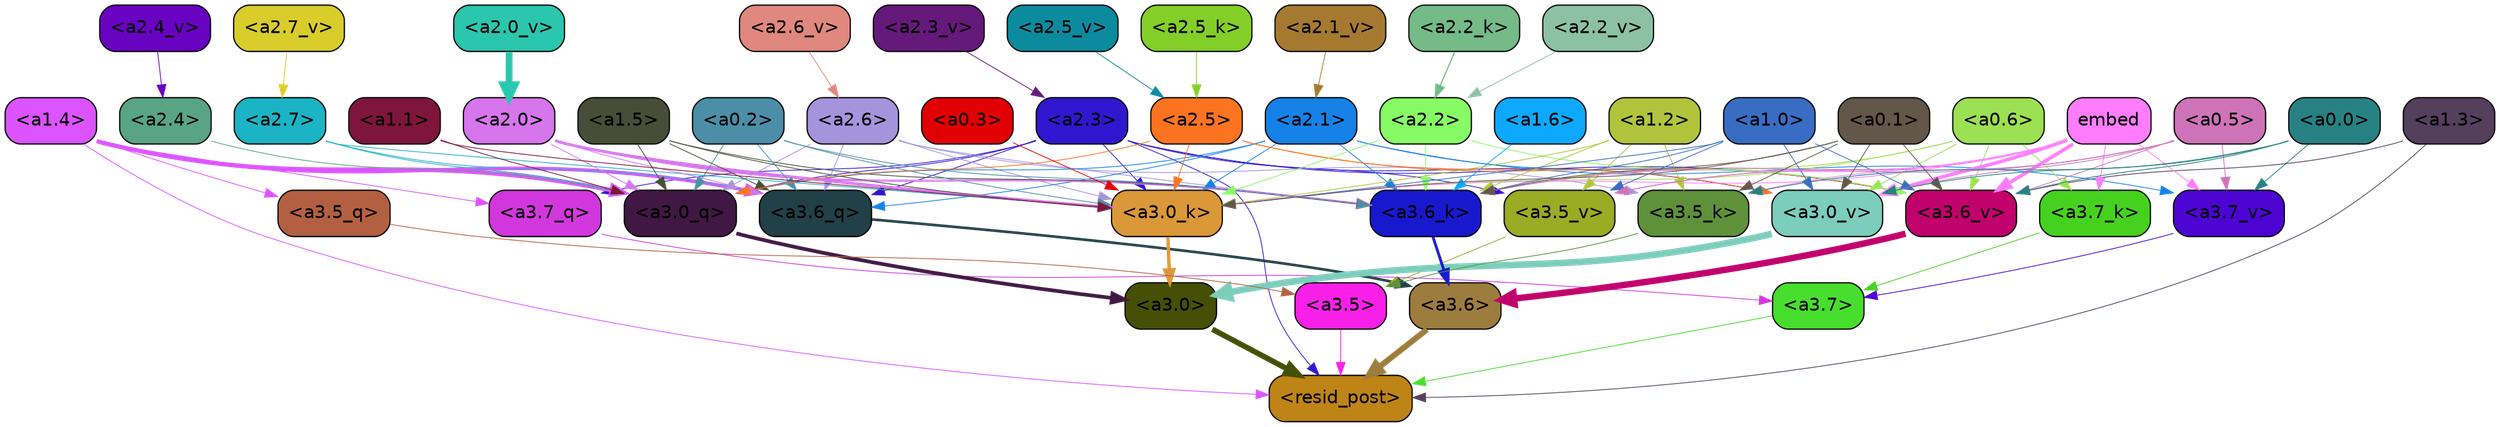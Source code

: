 strict digraph "" {
	graph [bgcolor=transparent,
		layout=dot,
		overlap=false,
		splines=true
	];
	"<a3.7>"	[color=black,
		fillcolor="#47de2d",
		fontname=Helvetica,
		shape=box,
		style="filled, rounded"];
	"<resid_post>"	[color=black,
		fillcolor="#be8416",
		fontname=Helvetica,
		shape=box,
		style="filled, rounded"];
	"<a3.7>" -> "<resid_post>"	[color="#47de2d",
		penwidth=0.6239100098609924];
	"<a3.6>"	[color=black,
		fillcolor="#9d7d3d",
		fontname=Helvetica,
		shape=box,
		style="filled, rounded"];
	"<a3.6>" -> "<resid_post>"	[color="#9d7d3d",
		penwidth=4.569062113761902];
	"<a3.5>"	[color=black,
		fillcolor="#f820e8",
		fontname=Helvetica,
		shape=box,
		style="filled, rounded"];
	"<a3.5>" -> "<resid_post>"	[color="#f820e8",
		penwidth=0.6];
	"<a3.0>"	[color=black,
		fillcolor="#464f06",
		fontname=Helvetica,
		shape=box,
		style="filled, rounded"];
	"<a3.0>" -> "<resid_post>"	[color="#464f06",
		penwidth=4.283544182777405];
	"<a2.3>"	[color=black,
		fillcolor="#3017cf",
		fontname=Helvetica,
		shape=box,
		style="filled, rounded"];
	"<a2.3>" -> "<resid_post>"	[color="#3017cf",
		penwidth=0.6];
	"<a3.7_q>"	[color=black,
		fillcolor="#d237dd",
		fontname=Helvetica,
		shape=box,
		style="filled, rounded"];
	"<a2.3>" -> "<a3.7_q>"	[color="#3017cf",
		penwidth=0.6];
	"<a3.6_q>"	[color=black,
		fillcolor="#224047",
		fontname=Helvetica,
		shape=box,
		style="filled, rounded"];
	"<a2.3>" -> "<a3.6_q>"	[color="#3017cf",
		penwidth=0.6];
	"<a3.0_q>"	[color=black,
		fillcolor="#401843",
		fontname=Helvetica,
		shape=box,
		style="filled, rounded"];
	"<a2.3>" -> "<a3.0_q>"	[color="#3017cf",
		penwidth=0.6];
	"<a3.0_k>"	[color=black,
		fillcolor="#da9839",
		fontname=Helvetica,
		shape=box,
		style="filled, rounded"];
	"<a2.3>" -> "<a3.0_k>"	[color="#3017cf",
		penwidth=0.6];
	"<a3.6_v>"	[color=black,
		fillcolor="#c1026c",
		fontname=Helvetica,
		shape=box,
		style="filled, rounded"];
	"<a2.3>" -> "<a3.6_v>"	[color="#3017cf",
		penwidth=0.6];
	"<a3.5_v>"	[color=black,
		fillcolor="#9aab24",
		fontname=Helvetica,
		shape=box,
		style="filled, rounded"];
	"<a2.3>" -> "<a3.5_v>"	[color="#3017cf",
		penwidth=0.6];
	"<a3.0_v>"	[color=black,
		fillcolor="#7ccdbb",
		fontname=Helvetica,
		shape=box,
		style="filled, rounded"];
	"<a2.3>" -> "<a3.0_v>"	[color="#3017cf",
		penwidth=0.6];
	"<a1.4>"	[color=black,
		fillcolor="#db54ff",
		fontname=Helvetica,
		shape=box,
		style="filled, rounded"];
	"<a1.4>" -> "<resid_post>"	[color="#db54ff",
		penwidth=0.6];
	"<a1.4>" -> "<a3.7_q>"	[color="#db54ff",
		penwidth=0.6];
	"<a1.4>" -> "<a3.6_q>"	[color="#db54ff",
		penwidth=2.7934007048606873];
	"<a3.5_q>"	[color=black,
		fillcolor="#b36042",
		fontname=Helvetica,
		shape=box,
		style="filled, rounded"];
	"<a1.4>" -> "<a3.5_q>"	[color="#db54ff",
		penwidth=0.6];
	"<a1.4>" -> "<a3.0_q>"	[color="#db54ff",
		penwidth=3.340754985809326];
	"<a1.3>"	[color=black,
		fillcolor="#543f5c",
		fontname=Helvetica,
		shape=box,
		style="filled, rounded"];
	"<a1.3>" -> "<resid_post>"	[color="#543f5c",
		penwidth=0.6];
	"<a1.3>" -> "<a3.6_v>"	[color="#543f5c",
		penwidth=0.6];
	"<a3.7_q>" -> "<a3.7>"	[color="#d237dd",
		penwidth=0.6];
	"<a3.6_q>" -> "<a3.6>"	[color="#224047",
		penwidth=2.0347584784030914];
	"<a3.5_q>" -> "<a3.5>"	[color="#b36042",
		penwidth=0.6];
	"<a3.0_q>" -> "<a3.0>"	[color="#401843",
		penwidth=2.8635367155075073];
	"<a3.7_k>"	[color=black,
		fillcolor="#46d11f",
		fontname=Helvetica,
		shape=box,
		style="filled, rounded"];
	"<a3.7_k>" -> "<a3.7>"	[color="#46d11f",
		penwidth=0.6];
	"<a3.6_k>"	[color=black,
		fillcolor="#1819ce",
		fontname=Helvetica,
		shape=box,
		style="filled, rounded"];
	"<a3.6_k>" -> "<a3.6>"	[color="#1819ce",
		penwidth=2.1760786175727844];
	"<a3.5_k>"	[color=black,
		fillcolor="#5e913a",
		fontname=Helvetica,
		shape=box,
		style="filled, rounded"];
	"<a3.5_k>" -> "<a3.5>"	[color="#5e913a",
		penwidth=0.6];
	"<a3.0_k>" -> "<a3.0>"	[color="#da9839",
		penwidth=2.632905662059784];
	"<a3.7_v>"	[color=black,
		fillcolor="#4c05d2",
		fontname=Helvetica,
		shape=box,
		style="filled, rounded"];
	"<a3.7_v>" -> "<a3.7>"	[color="#4c05d2",
		penwidth=0.6];
	"<a3.6_v>" -> "<a3.6>"	[color="#c1026c",
		penwidth=4.981305837631226];
	"<a3.5_v>" -> "<a3.5>"	[color="#9aab24",
		penwidth=0.6];
	"<a3.0_v>" -> "<a3.0>"	[color="#7ccdbb",
		penwidth=5.168330669403076];
	"<a2.7>"	[color=black,
		fillcolor="#1bb4c5",
		fontname=Helvetica,
		shape=box,
		style="filled, rounded"];
	"<a2.7>" -> "<a3.6_q>"	[color="#1bb4c5",
		penwidth=0.6];
	"<a2.7>" -> "<a3.0_q>"	[color="#1bb4c5",
		penwidth=0.6];
	"<a2.7>" -> "<a3.0_k>"	[color="#1bb4c5",
		penwidth=0.6];
	"<a2.6>"	[color=black,
		fillcolor="#a594dc",
		fontname=Helvetica,
		shape=box,
		style="filled, rounded"];
	"<a2.6>" -> "<a3.6_q>"	[color="#a594dc",
		penwidth=0.6];
	"<a2.6>" -> "<a3.0_q>"	[color="#a594dc",
		penwidth=0.6];
	"<a2.6>" -> "<a3.6_k>"	[color="#a594dc",
		penwidth=0.6];
	"<a2.6>" -> "<a3.5_k>"	[color="#a594dc",
		penwidth=0.6];
	"<a2.6>" -> "<a3.0_k>"	[color="#a594dc",
		penwidth=0.6];
	"<a2.1>"	[color=black,
		fillcolor="#1681e6",
		fontname=Helvetica,
		shape=box,
		style="filled, rounded"];
	"<a2.1>" -> "<a3.6_q>"	[color="#1681e6",
		penwidth=0.6];
	"<a2.1>" -> "<a3.0_q>"	[color="#1681e6",
		penwidth=0.6];
	"<a2.1>" -> "<a3.6_k>"	[color="#1681e6",
		penwidth=0.6];
	"<a2.1>" -> "<a3.0_k>"	[color="#1681e6",
		penwidth=0.6];
	"<a2.1>" -> "<a3.7_v>"	[color="#1681e6",
		penwidth=0.6];
	"<a2.1>" -> "<a3.6_v>"	[color="#1681e6",
		penwidth=0.6];
	"<a2.0>"	[color=black,
		fillcolor="#d675ec",
		fontname=Helvetica,
		shape=box,
		style="filled, rounded"];
	"<a2.0>" -> "<a3.6_q>"	[color="#d675ec",
		penwidth=0.6];
	"<a2.0>" -> "<a3.0_q>"	[color="#d675ec",
		penwidth=0.6];
	"<a2.0>" -> "<a3.6_k>"	[color="#d675ec",
		penwidth=1.6382827460765839];
	"<a2.0>" -> "<a3.0_k>"	[color="#d675ec",
		penwidth=2.161143198609352];
	"<a1.5>"	[color=black,
		fillcolor="#484d37",
		fontname=Helvetica,
		shape=box,
		style="filled, rounded"];
	"<a1.5>" -> "<a3.6_q>"	[color="#484d37",
		penwidth=0.6];
	"<a1.5>" -> "<a3.0_q>"	[color="#484d37",
		penwidth=0.6];
	"<a1.5>" -> "<a3.6_k>"	[color="#484d37",
		penwidth=0.6];
	"<a1.5>" -> "<a3.0_k>"	[color="#484d37",
		penwidth=0.6];
	"<a0.2>"	[color=black,
		fillcolor="#4c8ea7",
		fontname=Helvetica,
		shape=box,
		style="filled, rounded"];
	"<a0.2>" -> "<a3.6_q>"	[color="#4c8ea7",
		penwidth=0.6];
	"<a0.2>" -> "<a3.0_q>"	[color="#4c8ea7",
		penwidth=0.6];
	"<a0.2>" -> "<a3.6_k>"	[color="#4c8ea7",
		penwidth=0.6];
	"<a0.2>" -> "<a3.0_k>"	[color="#4c8ea7",
		penwidth=0.6];
	"<a2.5>"	[color=black,
		fillcolor="#fc741f",
		fontname=Helvetica,
		shape=box,
		style="filled, rounded"];
	"<a2.5>" -> "<a3.0_q>"	[color="#fc741f",
		penwidth=0.6];
	"<a2.5>" -> "<a3.0_k>"	[color="#fc741f",
		penwidth=0.6];
	"<a2.5>" -> "<a3.6_v>"	[color="#fc741f",
		penwidth=0.6];
	"<a2.5>" -> "<a3.0_v>"	[color="#fc741f",
		penwidth=0.6];
	"<a2.4>"	[color=black,
		fillcolor="#59a485",
		fontname=Helvetica,
		shape=box,
		style="filled, rounded"];
	"<a2.4>" -> "<a3.0_q>"	[color="#59a485",
		penwidth=0.6];
	"<a1.1>"	[color=black,
		fillcolor="#7e153b",
		fontname=Helvetica,
		shape=box,
		style="filled, rounded"];
	"<a1.1>" -> "<a3.0_q>"	[color="#7e153b",
		penwidth=0.6];
	"<a1.1>" -> "<a3.0_k>"	[color="#7e153b",
		penwidth=0.6];
	"<a0.6>"	[color=black,
		fillcolor="#9ce053",
		fontname=Helvetica,
		shape=box,
		style="filled, rounded"];
	"<a0.6>" -> "<a3.7_k>"	[color="#9ce053",
		penwidth=0.6];
	"<a0.6>" -> "<a3.6_k>"	[color="#9ce053",
		penwidth=0.6];
	"<a0.6>" -> "<a3.0_k>"	[color="#9ce053",
		penwidth=0.6];
	"<a0.6>" -> "<a3.6_v>"	[color="#9ce053",
		penwidth=0.6];
	"<a0.6>" -> "<a3.0_v>"	[color="#9ce053",
		penwidth=0.6];
	embed	[color=black,
		fillcolor="#fe7dfe",
		fontname=Helvetica,
		shape=box,
		style="filled, rounded"];
	embed -> "<a3.7_k>"	[color="#fe7dfe",
		penwidth=0.6];
	embed -> "<a3.6_k>"	[color="#fe7dfe",
		penwidth=0.6];
	embed -> "<a3.5_k>"	[color="#fe7dfe",
		penwidth=0.6];
	embed -> "<a3.0_k>"	[color="#fe7dfe",
		penwidth=0.6];
	embed -> "<a3.7_v>"	[color="#fe7dfe",
		penwidth=0.6];
	embed -> "<a3.6_v>"	[color="#fe7dfe",
		penwidth=2.7825746536254883];
	embed -> "<a3.5_v>"	[color="#fe7dfe",
		penwidth=0.6];
	embed -> "<a3.0_v>"	[color="#fe7dfe",
		penwidth=2.6950180530548096];
	"<a2.2>"	[color=black,
		fillcolor="#87fb65",
		fontname=Helvetica,
		shape=box,
		style="filled, rounded"];
	"<a2.2>" -> "<a3.6_k>"	[color="#87fb65",
		penwidth=0.6];
	"<a2.2>" -> "<a3.0_k>"	[color="#87fb65",
		penwidth=0.6];
	"<a2.2>" -> "<a3.6_v>"	[color="#87fb65",
		penwidth=0.6];
	"<a1.6>"	[color=black,
		fillcolor="#0ea8ff",
		fontname=Helvetica,
		shape=box,
		style="filled, rounded"];
	"<a1.6>" -> "<a3.6_k>"	[color="#0ea8ff",
		penwidth=0.6];
	"<a1.2>"	[color=black,
		fillcolor="#b0c53c",
		fontname=Helvetica,
		shape=box,
		style="filled, rounded"];
	"<a1.2>" -> "<a3.6_k>"	[color="#b0c53c",
		penwidth=0.6];
	"<a1.2>" -> "<a3.5_k>"	[color="#b0c53c",
		penwidth=0.6];
	"<a1.2>" -> "<a3.0_k>"	[color="#b0c53c",
		penwidth=0.6];
	"<a1.2>" -> "<a3.5_v>"	[color="#b0c53c",
		penwidth=0.6];
	"<a1.0>"	[color=black,
		fillcolor="#396dc3",
		fontname=Helvetica,
		shape=box,
		style="filled, rounded"];
	"<a1.0>" -> "<a3.6_k>"	[color="#396dc3",
		penwidth=0.6];
	"<a1.0>" -> "<a3.0_k>"	[color="#396dc3",
		penwidth=0.6];
	"<a1.0>" -> "<a3.6_v>"	[color="#396dc3",
		penwidth=0.6];
	"<a1.0>" -> "<a3.5_v>"	[color="#396dc3",
		penwidth=0.6];
	"<a1.0>" -> "<a3.0_v>"	[color="#396dc3",
		penwidth=0.6];
	"<a0.5>"	[color=black,
		fillcolor="#cf73b8",
		fontname=Helvetica,
		shape=box,
		style="filled, rounded"];
	"<a0.5>" -> "<a3.6_k>"	[color="#cf73b8",
		penwidth=0.6];
	"<a0.5>" -> "<a3.7_v>"	[color="#cf73b8",
		penwidth=0.6];
	"<a0.5>" -> "<a3.6_v>"	[color="#cf73b8",
		penwidth=0.6];
	"<a0.5>" -> "<a3.5_v>"	[color="#cf73b8",
		penwidth=0.6];
	"<a0.5>" -> "<a3.0_v>"	[color="#cf73b8",
		penwidth=0.6];
	"<a0.1>"	[color=black,
		fillcolor="#635749",
		fontname=Helvetica,
		shape=box,
		style="filled, rounded"];
	"<a0.1>" -> "<a3.6_k>"	[color="#635749",
		penwidth=0.6];
	"<a0.1>" -> "<a3.5_k>"	[color="#635749",
		penwidth=0.6];
	"<a0.1>" -> "<a3.0_k>"	[color="#635749",
		penwidth=0.6];
	"<a0.1>" -> "<a3.6_v>"	[color="#635749",
		penwidth=0.6];
	"<a0.1>" -> "<a3.0_v>"	[color="#635749",
		penwidth=0.6];
	"<a0.0>"	[color=black,
		fillcolor="#278183",
		fontname=Helvetica,
		shape=box,
		style="filled, rounded"];
	"<a0.0>" -> "<a3.5_k>"	[color="#278183",
		penwidth=0.6];
	"<a0.0>" -> "<a3.7_v>"	[color="#278183",
		penwidth=0.6];
	"<a0.0>" -> "<a3.6_v>"	[color="#278183",
		penwidth=0.6];
	"<a0.0>" -> "<a3.0_v>"	[color="#278183",
		penwidth=0.6];
	"<a0.3>"	[color=black,
		fillcolor="#e10104",
		fontname=Helvetica,
		shape=box,
		style="filled, rounded"];
	"<a0.3>" -> "<a3.0_k>"	[color="#e10104",
		penwidth=0.6];
	"<a2.5_k>"	[color=black,
		fillcolor="#84ce28",
		fontname=Helvetica,
		shape=box,
		style="filled, rounded"];
	"<a2.5_k>" -> "<a2.5>"	[color="#84ce28",
		penwidth=0.6];
	"<a2.2_k>"	[color=black,
		fillcolor="#74bb88",
		fontname=Helvetica,
		shape=box,
		style="filled, rounded"];
	"<a2.2_k>" -> "<a2.2>"	[color="#74bb88",
		penwidth=0.8854708671569824];
	"<a2.7_v>"	[color=black,
		fillcolor="#d9cd2c",
		fontname=Helvetica,
		shape=box,
		style="filled, rounded"];
	"<a2.7_v>" -> "<a2.7>"	[color="#d9cd2c",
		penwidth=0.6];
	"<a2.6_v>"	[color=black,
		fillcolor="#e0877e",
		fontname=Helvetica,
		shape=box,
		style="filled, rounded"];
	"<a2.6_v>" -> "<a2.6>"	[color="#e0877e",
		penwidth=0.6];
	"<a2.5_v>"	[color=black,
		fillcolor="#0c8b9e",
		fontname=Helvetica,
		shape=box,
		style="filled, rounded"];
	"<a2.5_v>" -> "<a2.5>"	[color="#0c8b9e",
		penwidth=0.6];
	"<a2.4_v>"	[color=black,
		fillcolor="#6903c2",
		fontname=Helvetica,
		shape=box,
		style="filled, rounded"];
	"<a2.4_v>" -> "<a2.4>"	[color="#6903c2",
		penwidth=0.6];
	"<a2.3_v>"	[color=black,
		fillcolor="#65197a",
		fontname=Helvetica,
		shape=box,
		style="filled, rounded"];
	"<a2.3_v>" -> "<a2.3>"	[color="#65197a",
		penwidth=0.6];
	"<a2.2_v>"	[color=black,
		fillcolor="#8cc2a3",
		fontname=Helvetica,
		shape=box,
		style="filled, rounded"];
	"<a2.2_v>" -> "<a2.2>"	[color="#8cc2a3",
		penwidth=0.6];
	"<a2.1_v>"	[color=black,
		fillcolor="#a57a30",
		fontname=Helvetica,
		shape=box,
		style="filled, rounded"];
	"<a2.1_v>" -> "<a2.1>"	[color="#a57a30",
		penwidth=0.6];
	"<a2.0_v>"	[color=black,
		fillcolor="#2ac6ad",
		fontname=Helvetica,
		shape=box,
		style="filled, rounded"];
	"<a2.0_v>" -> "<a2.0>"	[color="#2ac6ad",
		penwidth=5.231471925973892];
}
